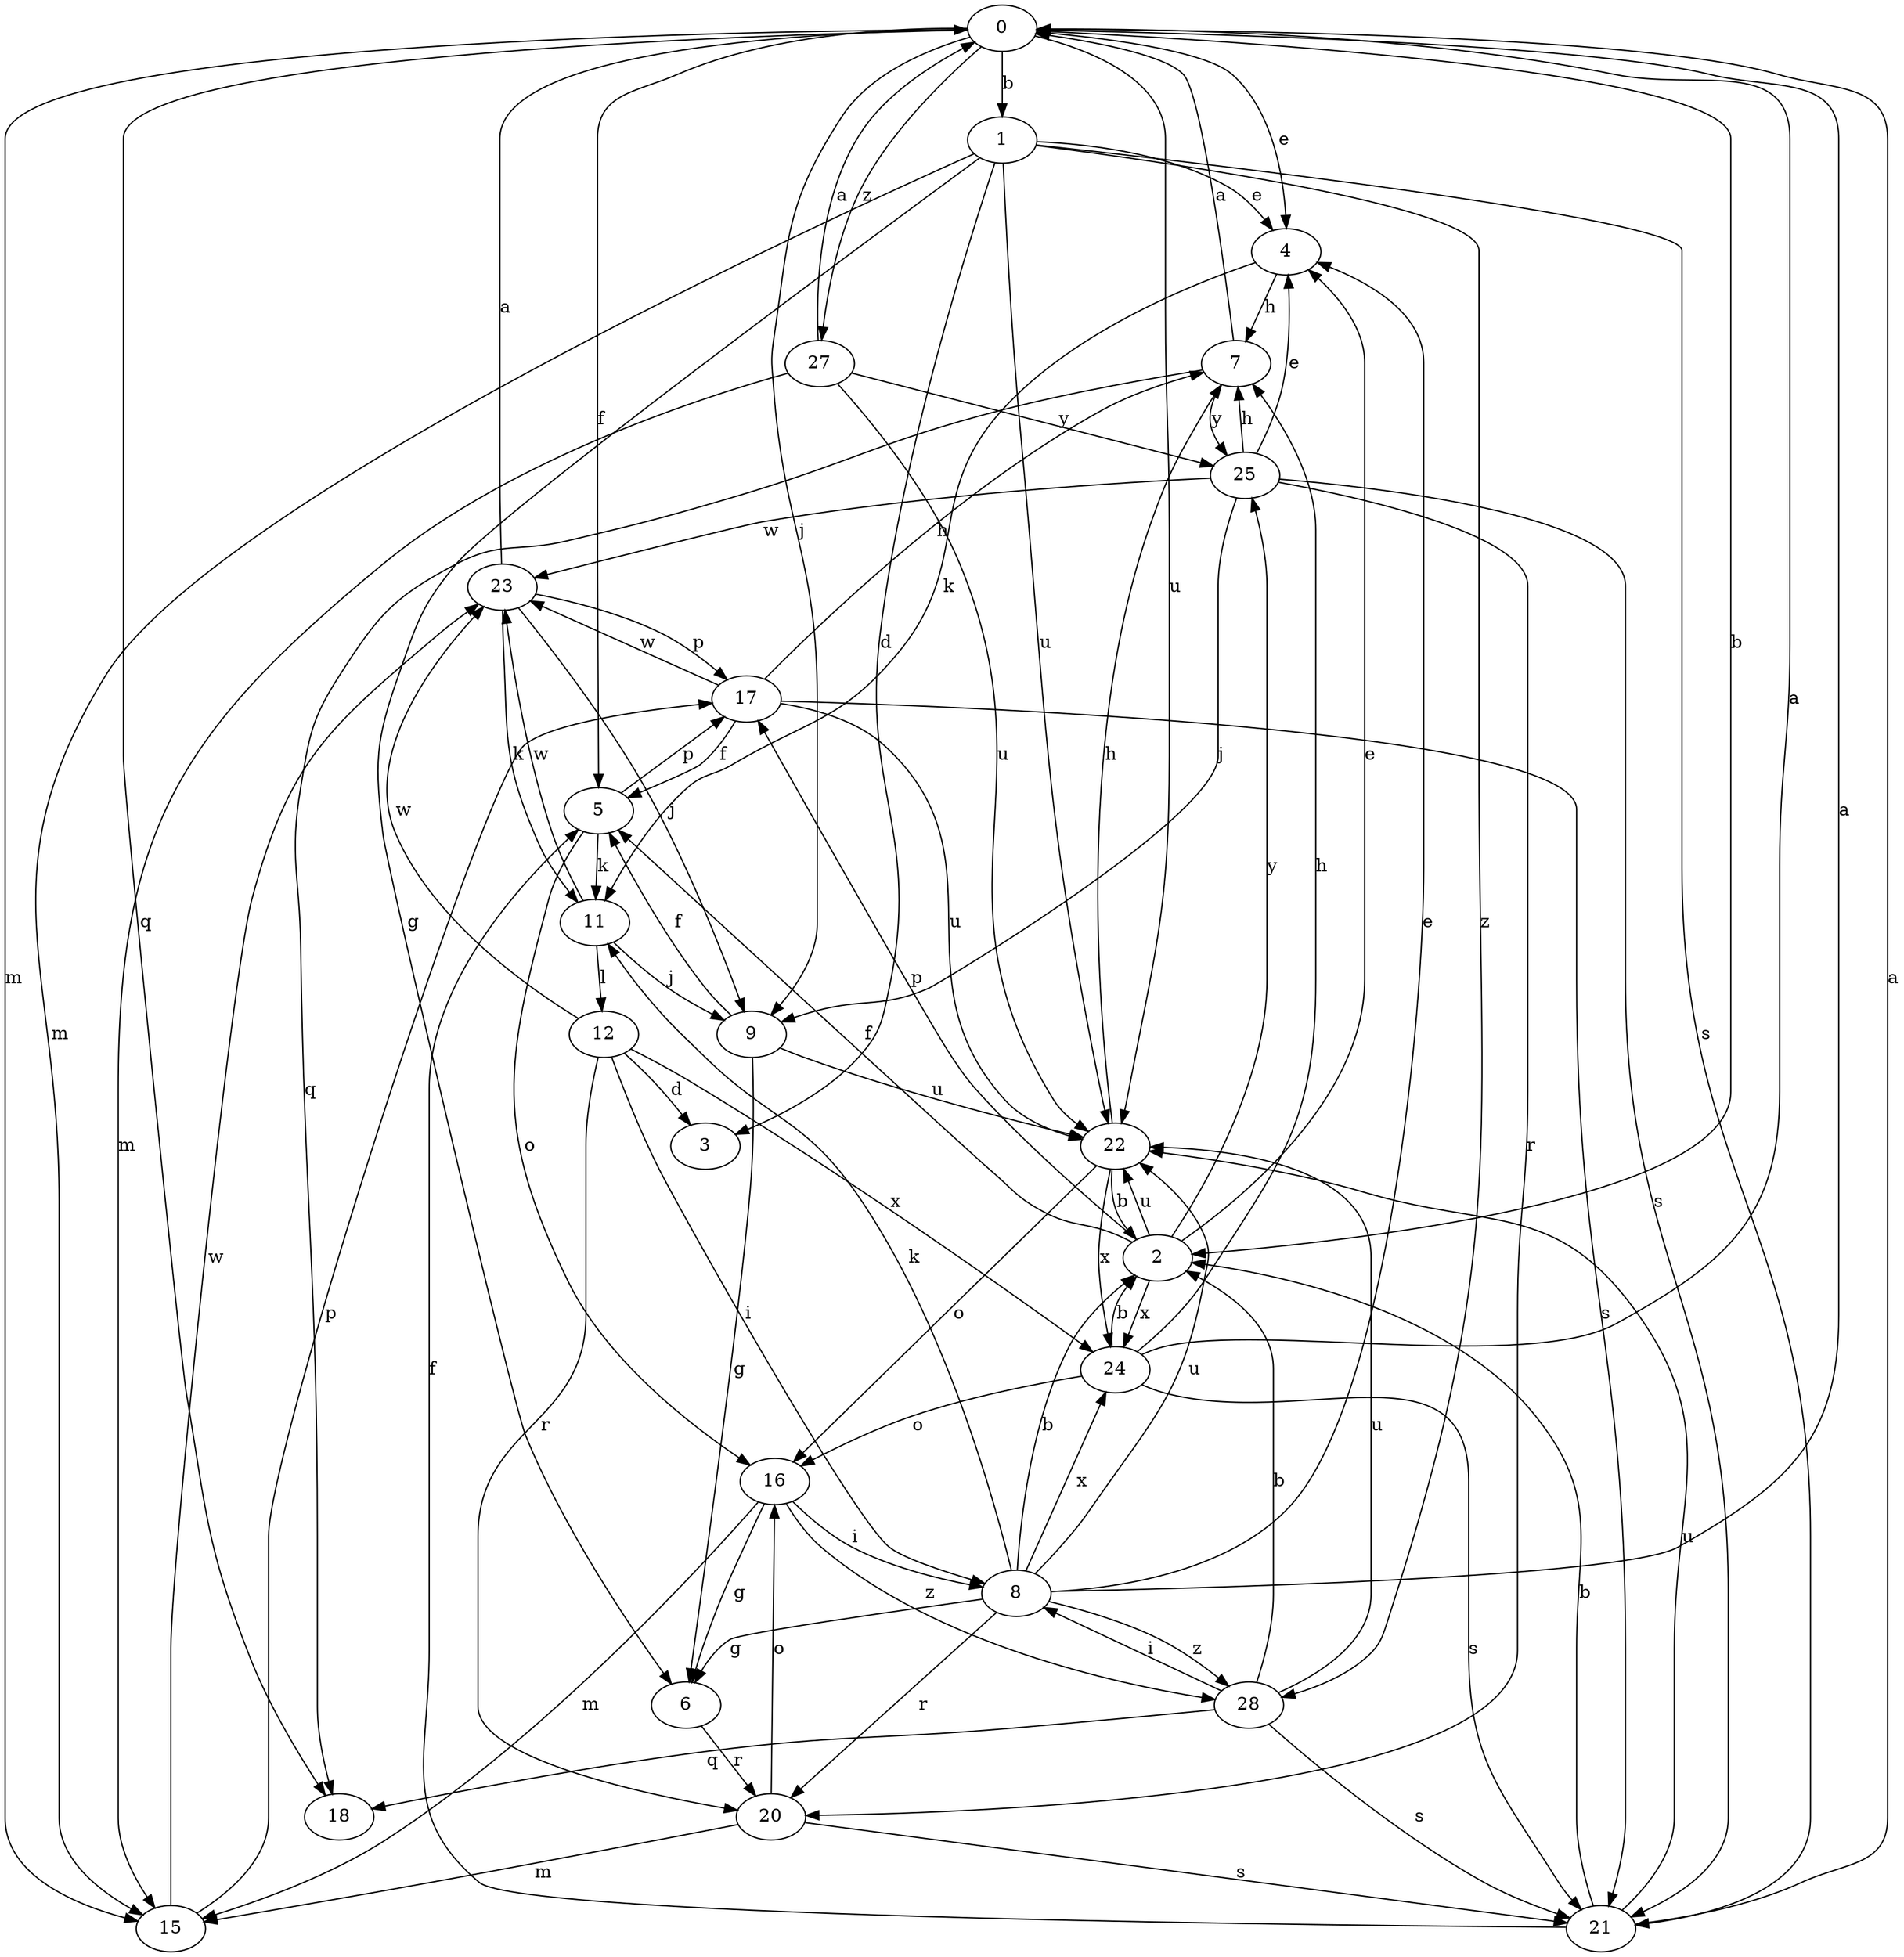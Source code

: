 strict digraph  {
0;
1;
2;
3;
4;
5;
6;
7;
8;
9;
11;
12;
15;
16;
17;
18;
20;
21;
22;
23;
24;
25;
27;
28;
0 -> 1  [label=b];
0 -> 2  [label=b];
0 -> 4  [label=e];
0 -> 5  [label=f];
0 -> 9  [label=j];
0 -> 15  [label=m];
0 -> 18  [label=q];
0 -> 22  [label=u];
0 -> 27  [label=z];
1 -> 3  [label=d];
1 -> 4  [label=e];
1 -> 6  [label=g];
1 -> 15  [label=m];
1 -> 21  [label=s];
1 -> 22  [label=u];
1 -> 28  [label=z];
2 -> 4  [label=e];
2 -> 5  [label=f];
2 -> 17  [label=p];
2 -> 22  [label=u];
2 -> 24  [label=x];
2 -> 25  [label=y];
4 -> 7  [label=h];
4 -> 11  [label=k];
5 -> 11  [label=k];
5 -> 16  [label=o];
5 -> 17  [label=p];
6 -> 20  [label=r];
7 -> 0  [label=a];
7 -> 18  [label=q];
7 -> 25  [label=y];
8 -> 0  [label=a];
8 -> 2  [label=b];
8 -> 4  [label=e];
8 -> 6  [label=g];
8 -> 11  [label=k];
8 -> 20  [label=r];
8 -> 22  [label=u];
8 -> 24  [label=x];
8 -> 28  [label=z];
9 -> 5  [label=f];
9 -> 6  [label=g];
9 -> 22  [label=u];
11 -> 9  [label=j];
11 -> 12  [label=l];
11 -> 23  [label=w];
12 -> 3  [label=d];
12 -> 8  [label=i];
12 -> 20  [label=r];
12 -> 23  [label=w];
12 -> 24  [label=x];
15 -> 17  [label=p];
15 -> 23  [label=w];
16 -> 6  [label=g];
16 -> 8  [label=i];
16 -> 15  [label=m];
16 -> 28  [label=z];
17 -> 5  [label=f];
17 -> 7  [label=h];
17 -> 21  [label=s];
17 -> 22  [label=u];
17 -> 23  [label=w];
20 -> 15  [label=m];
20 -> 16  [label=o];
20 -> 21  [label=s];
21 -> 0  [label=a];
21 -> 2  [label=b];
21 -> 5  [label=f];
21 -> 22  [label=u];
22 -> 2  [label=b];
22 -> 7  [label=h];
22 -> 16  [label=o];
22 -> 24  [label=x];
23 -> 0  [label=a];
23 -> 9  [label=j];
23 -> 11  [label=k];
23 -> 17  [label=p];
24 -> 0  [label=a];
24 -> 2  [label=b];
24 -> 7  [label=h];
24 -> 16  [label=o];
24 -> 21  [label=s];
25 -> 4  [label=e];
25 -> 7  [label=h];
25 -> 9  [label=j];
25 -> 20  [label=r];
25 -> 21  [label=s];
25 -> 23  [label=w];
27 -> 0  [label=a];
27 -> 15  [label=m];
27 -> 22  [label=u];
27 -> 25  [label=y];
28 -> 2  [label=b];
28 -> 8  [label=i];
28 -> 18  [label=q];
28 -> 21  [label=s];
28 -> 22  [label=u];
}
